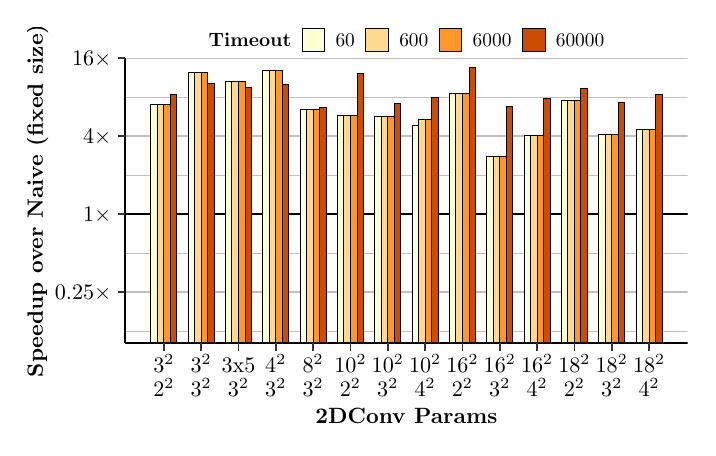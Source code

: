 % Created by tikzDevice version 0.12.4 on 2023-04-19 00:43:28
% !TEX encoding = UTF-8 Unicode
\begin{tikzpicture}[x=1pt,y=1pt]
\definecolor{fillColor}{RGB}{255,255,255}
\path[use as bounding box,fill=fillColor,fill opacity=0.00] (0,0) rectangle (238.49,144.54);
\begin{scope}
\path[clip] (  0.00,  0.00) rectangle (238.49,144.54);
\definecolor{drawColor}{RGB}{255,255,255}
\definecolor{fillColor}{RGB}{255,255,255}

\path[draw=drawColor,line width= 0.6pt,line join=round,line cap=round,fill=fillColor] ( -0.00,  0.00) rectangle (238.49,144.54);
\end{scope}
\begin{scope}
\path[clip] ( 35.22, 30.48) rectangle (238.49,133.51);
\definecolor{fillColor}{RGB}{255,255,255}

\path[fill=fillColor] ( 35.22, 30.48) rectangle (238.49,133.51);
\definecolor{drawColor}{RGB}{190,190,190}

\path[draw=drawColor,line width= 0.1pt,line join=round] ( 35.22, 35.01) --
	(238.49, 35.01);

\path[draw=drawColor,line width= 0.1pt,line join=round] ( 35.22, 63.15) --
	(238.49, 63.15);

\path[draw=drawColor,line width= 0.1pt,line join=round] ( 35.22, 91.29) --
	(238.49, 91.29);

\path[draw=drawColor,line width= 0.1pt,line join=round] ( 35.22,119.44) --
	(238.49,119.44);

\path[draw=drawColor,line width= 0.5pt,line join=round] ( 35.22, 49.08) --
	(238.49, 49.08);

\path[draw=drawColor,line width= 0.5pt,line join=round] ( 35.22, 77.22) --
	(238.49, 77.22);

\path[draw=drawColor,line width= 0.5pt,line join=round] ( 35.22,105.36) --
	(238.49,105.36);

\path[draw=drawColor,line width= 0.5pt,line join=round] ( 35.22,133.51) --
	(238.49,133.51);
\definecolor{drawColor}{RGB}{0,0,0}

\path[draw=drawColor,line width= 0.6pt,line join=round] ( 35.22, 77.22) -- (238.49, 77.22);
\definecolor{fillColor}{RGB}{255,255,212}

\path[draw=drawColor,line width= 0.3pt,fill=fillColor] ( 44.46, 30.48) rectangle ( 46.82,116.77);
\definecolor{fillColor}{RGB}{254,153,41}

\path[draw=drawColor,line width= 0.3pt,fill=fillColor] ( 49.18, 30.48) rectangle ( 51.54,116.77);
\definecolor{fillColor}{RGB}{204,76,2}

\path[draw=drawColor,line width= 0.3pt,fill=fillColor] ( 51.54, 30.48) rectangle ( 53.90,120.41);
\definecolor{fillColor}{RGB}{254,217,142}

\path[draw=drawColor,line width= 0.3pt,fill=fillColor] ( 46.82, 30.48) rectangle ( 49.18,116.77);

\path[draw=drawColor,line width= 0.3pt,fill=fillColor] ( 60.31, 30.48) rectangle ( 62.67,128.33);
\definecolor{fillColor}{RGB}{204,76,2}

\path[draw=drawColor,line width= 0.3pt,fill=fillColor] ( 65.03, 30.48) rectangle ( 67.39,124.57);
\definecolor{fillColor}{RGB}{254,153,41}

\path[draw=drawColor,line width= 0.3pt,fill=fillColor] ( 62.67, 30.48) rectangle ( 65.03,128.33);
\definecolor{fillColor}{RGB}{255,255,212}

\path[draw=drawColor,line width= 0.3pt,fill=fillColor] ( 57.95, 30.48) rectangle ( 60.31,128.33);

\path[draw=drawColor,line width= 0.3pt,fill=fillColor] ( 71.43, 30.48) rectangle ( 73.79,125.19);
\definecolor{fillColor}{RGB}{254,217,142}

\path[draw=drawColor,line width= 0.3pt,fill=fillColor] ( 73.79, 30.48) rectangle ( 76.16,125.19);
\definecolor{fillColor}{RGB}{204,76,2}

\path[draw=drawColor,line width= 0.3pt,fill=fillColor] ( 78.52, 30.48) rectangle ( 80.88,122.99);
\definecolor{fillColor}{RGB}{254,153,41}

\path[draw=drawColor,line width= 0.3pt,fill=fillColor] ( 76.16, 30.48) rectangle ( 78.52,125.19);
\definecolor{fillColor}{RGB}{204,76,2}

\path[draw=drawColor,line width= 0.3pt,fill=fillColor] ( 92.00, 30.48) rectangle ( 94.36,123.98);
\definecolor{fillColor}{RGB}{254,153,41}

\path[draw=drawColor,line width= 0.3pt,fill=fillColor] ( 89.64, 30.48) rectangle ( 92.00,129.03);
\definecolor{fillColor}{RGB}{255,255,212}

\path[draw=drawColor,line width= 0.3pt,fill=fillColor] ( 84.92, 30.48) rectangle ( 87.28,129.03);
\definecolor{fillColor}{RGB}{254,217,142}

\path[draw=drawColor,line width= 0.3pt,fill=fillColor] ( 87.28, 30.48) rectangle ( 89.64,129.03);
\definecolor{fillColor}{RGB}{204,76,2}

\path[draw=drawColor,line width= 0.3pt,fill=fillColor] (105.49, 30.48) rectangle (107.85,115.61);
\definecolor{fillColor}{RGB}{254,153,41}

\path[draw=drawColor,line width= 0.3pt,fill=fillColor] (103.13, 30.48) rectangle (105.49,114.87);
\definecolor{fillColor}{RGB}{254,217,142}

\path[draw=drawColor,line width= 0.3pt,fill=fillColor] (100.77, 30.48) rectangle (103.13,114.87);
\definecolor{fillColor}{RGB}{255,255,212}

\path[draw=drawColor,line width= 0.3pt,fill=fillColor] ( 98.41, 30.48) rectangle (100.77,114.87);
\definecolor{fillColor}{RGB}{254,217,142}

\path[draw=drawColor,line width= 0.3pt,fill=fillColor] (114.26, 30.48) rectangle (116.62,112.67);
\definecolor{fillColor}{RGB}{204,76,2}

\path[draw=drawColor,line width= 0.3pt,fill=fillColor] (118.98, 30.48) rectangle (121.34,127.90);
\definecolor{fillColor}{RGB}{254,153,41}

\path[draw=drawColor,line width= 0.3pt,fill=fillColor] (116.62, 30.48) rectangle (118.98,112.67);
\definecolor{fillColor}{RGB}{255,255,212}

\path[draw=drawColor,line width= 0.3pt,fill=fillColor] (111.90, 30.48) rectangle (114.26,112.67);

\path[draw=drawColor,line width= 0.3pt,fill=fillColor] (125.39, 30.48) rectangle (127.75,112.37);
\definecolor{fillColor}{RGB}{254,217,142}

\path[draw=drawColor,line width= 0.3pt,fill=fillColor] (127.75, 30.48) rectangle (130.11,112.37);
\definecolor{fillColor}{RGB}{204,76,2}

\path[draw=drawColor,line width= 0.3pt,fill=fillColor] (132.47, 30.48) rectangle (134.83,117.22);
\definecolor{fillColor}{RGB}{254,153,41}

\path[draw=drawColor,line width= 0.3pt,fill=fillColor] (130.11, 30.48) rectangle (132.47,112.37);
\definecolor{fillColor}{RGB}{255,255,212}

\path[draw=drawColor,line width= 0.3pt,fill=fillColor] (138.88, 30.48) rectangle (141.24,109.23);
\definecolor{fillColor}{RGB}{254,217,142}

\path[draw=drawColor,line width= 0.3pt,fill=fillColor] (141.24, 30.48) rectangle (143.60,111.36);
\definecolor{fillColor}{RGB}{204,76,2}

\path[draw=drawColor,line width= 0.3pt,fill=fillColor] (145.96, 30.48) rectangle (148.32,119.42);
\definecolor{fillColor}{RGB}{254,153,41}

\path[draw=drawColor,line width= 0.3pt,fill=fillColor] (143.60, 30.48) rectangle (145.96,111.36);
\definecolor{fillColor}{RGB}{255,255,212}

\path[draw=drawColor,line width= 0.3pt,fill=fillColor] (152.37, 30.48) rectangle (154.73,120.75);
\definecolor{fillColor}{RGB}{254,153,41}

\path[draw=drawColor,line width= 0.3pt,fill=fillColor] (157.09, 30.48) rectangle (159.45,120.75);
\definecolor{fillColor}{RGB}{254,217,142}

\path[draw=drawColor,line width= 0.3pt,fill=fillColor] (154.73, 30.48) rectangle (157.09,120.75);
\definecolor{fillColor}{RGB}{204,76,2}

\path[draw=drawColor,line width= 0.3pt,fill=fillColor] (159.45, 30.48) rectangle (161.81,130.35);
\definecolor{fillColor}{RGB}{254,153,41}

\path[draw=drawColor,line width= 0.3pt,fill=fillColor] (170.58, 30.48) rectangle (172.94, 98.04);
\definecolor{fillColor}{RGB}{255,255,212}

\path[draw=drawColor,line width= 0.3pt,fill=fillColor] (165.85, 30.48) rectangle (168.22, 98.04);
\definecolor{fillColor}{RGB}{254,217,142}

\path[draw=drawColor,line width= 0.3pt,fill=fillColor] (168.22, 30.48) rectangle (170.58, 98.04);
\definecolor{fillColor}{RGB}{204,76,2}

\path[draw=drawColor,line width= 0.3pt,fill=fillColor] (172.94, 30.48) rectangle (175.30,116.24);
\definecolor{fillColor}{RGB}{254,153,41}

\path[draw=drawColor,line width= 0.3pt,fill=fillColor] (184.06, 30.48) rectangle (186.42,105.57);
\definecolor{fillColor}{RGB}{254,217,142}

\path[draw=drawColor,line width= 0.3pt,fill=fillColor] (181.70, 30.48) rectangle (184.06,105.57);
\definecolor{fillColor}{RGB}{255,255,212}

\path[draw=drawColor,line width= 0.3pt,fill=fillColor] (179.34, 30.48) rectangle (181.70,105.57);
\definecolor{fillColor}{RGB}{204,76,2}

\path[draw=drawColor,line width= 0.3pt,fill=fillColor] (186.42, 30.48) rectangle (188.79,118.99);
\definecolor{fillColor}{RGB}{254,153,41}

\path[draw=drawColor,line width= 0.3pt,fill=fillColor] (197.55, 30.48) rectangle (199.91,118.33);
\definecolor{fillColor}{RGB}{254,217,142}

\path[draw=drawColor,line width= 0.3pt,fill=fillColor] (195.19, 30.48) rectangle (197.55,118.33);
\definecolor{fillColor}{RGB}{204,76,2}

\path[draw=drawColor,line width= 0.3pt,fill=fillColor] (199.91, 30.48) rectangle (202.27,122.43);
\definecolor{fillColor}{RGB}{255,255,212}

\path[draw=drawColor,line width= 0.3pt,fill=fillColor] (192.83, 30.48) rectangle (195.19,118.33);
\definecolor{fillColor}{RGB}{204,76,2}

\path[draw=drawColor,line width= 0.3pt,fill=fillColor] (213.40, 30.48) rectangle (215.76,117.55);
\definecolor{fillColor}{RGB}{254,217,142}

\path[draw=drawColor,line width= 0.3pt,fill=fillColor] (208.68, 30.48) rectangle (211.04,105.96);
\definecolor{fillColor}{RGB}{255,255,212}

\path[draw=drawColor,line width= 0.3pt,fill=fillColor] (206.32, 30.48) rectangle (208.68,105.96);
\definecolor{fillColor}{RGB}{254,153,41}

\path[draw=drawColor,line width= 0.3pt,fill=fillColor] (211.04, 30.48) rectangle (213.40,105.96);
\definecolor{fillColor}{RGB}{204,76,2}

\path[draw=drawColor,line width= 0.3pt,fill=fillColor] (226.89, 30.48) rectangle (229.25,120.33);
\definecolor{fillColor}{RGB}{254,217,142}

\path[draw=drawColor,line width= 0.3pt,fill=fillColor] (222.17, 30.48) rectangle (224.53,107.84);
\definecolor{fillColor}{RGB}{255,255,212}

\path[draw=drawColor,line width= 0.3pt,fill=fillColor] (219.81, 30.48) rectangle (222.17,107.84);
\definecolor{fillColor}{RGB}{254,153,41}

\path[draw=drawColor,line width= 0.3pt,fill=fillColor] (224.53, 30.48) rectangle (226.89,107.84);
\end{scope}
\begin{scope}
\path[clip] (  0.00,  0.00) rectangle (238.49,144.54);
\definecolor{drawColor}{RGB}{0,0,0}

\path[draw=drawColor,line width= 0.6pt,line join=round] ( 35.22, 30.48) --
	( 35.22,133.51);
\end{scope}
\begin{scope}
\path[clip] (  0.00,  0.00) rectangle (238.49,144.54);
\definecolor{drawColor}{RGB}{0,0,0}

\node[text=drawColor,anchor=base east,inner sep=0pt, outer sep=0pt, scale=  0.80] at ( 30.27, 46.33) {0.25$\times$};

\node[text=drawColor,anchor=base east,inner sep=0pt, outer sep=0pt, scale=  0.80] at ( 30.27, 74.47) {1$\times$};

\node[text=drawColor,anchor=base east,inner sep=0pt, outer sep=0pt, scale=  0.80] at ( 30.27,102.61) {4$\times$};

\node[text=drawColor,anchor=base east,inner sep=0pt, outer sep=0pt, scale=  0.80] at ( 30.27,130.75) {16$\times$};
\end{scope}
\begin{scope}
\path[clip] (  0.00,  0.00) rectangle (238.49,144.54);
\definecolor{drawColor}{gray}{0.20}

\path[draw=drawColor,line width= 0.6pt,line join=round] ( 32.47, 49.08) --
	( 35.22, 49.08);

\path[draw=drawColor,line width= 0.6pt,line join=round] ( 32.47, 77.22) --
	( 35.22, 77.22);

\path[draw=drawColor,line width= 0.6pt,line join=round] ( 32.47,105.36) --
	( 35.22,105.36);

\path[draw=drawColor,line width= 0.6pt,line join=round] ( 32.47,133.51) --
	( 35.22,133.51);
\end{scope}
\begin{scope}
\path[clip] (  0.00,  0.00) rectangle (238.49,144.54);
\definecolor{drawColor}{RGB}{0,0,0}

\path[draw=drawColor,line width= 0.6pt,line join=round] ( 35.22, 30.48) --
	(238.49, 30.48);
\end{scope}
\begin{scope}
\path[clip] (  0.00,  0.00) rectangle (238.49,144.54);
\definecolor{drawColor}{gray}{0.20}

\path[draw=drawColor,line width= 0.6pt,line join=round] ( 49.18, 27.73) --
	( 49.18, 30.48);

\path[draw=drawColor,line width= 0.6pt,line join=round] ( 62.67, 27.73) --
	( 62.67, 30.48);

\path[draw=drawColor,line width= 0.6pt,line join=round] ( 76.16, 27.73) --
	( 76.16, 30.48);

\path[draw=drawColor,line width= 0.6pt,line join=round] ( 89.64, 27.73) --
	( 89.64, 30.48);

\path[draw=drawColor,line width= 0.6pt,line join=round] (103.13, 27.73) --
	(103.13, 30.48);

\path[draw=drawColor,line width= 0.6pt,line join=round] (116.62, 27.73) --
	(116.62, 30.48);

\path[draw=drawColor,line width= 0.6pt,line join=round] (130.11, 27.73) --
	(130.11, 30.48);

\path[draw=drawColor,line width= 0.6pt,line join=round] (143.60, 27.73) --
	(143.60, 30.48);

\path[draw=drawColor,line width= 0.6pt,line join=round] (157.09, 27.73) --
	(157.09, 30.48);

\path[draw=drawColor,line width= 0.6pt,line join=round] (170.58, 27.73) --
	(170.58, 30.48);

\path[draw=drawColor,line width= 0.6pt,line join=round] (184.06, 27.73) --
	(184.06, 30.48);

\path[draw=drawColor,line width= 0.6pt,line join=round] (197.55, 27.73) --
	(197.55, 30.48);

\path[draw=drawColor,line width= 0.6pt,line join=round] (211.04, 27.73) --
	(211.04, 30.48);

\path[draw=drawColor,line width= 0.6pt,line join=round] (224.53, 27.73) --
	(224.53, 30.48);
\end{scope}
\begin{scope}
\path[clip] (  0.00,  0.00) rectangle (238.49,144.54);
\definecolor{drawColor}{RGB}{0,0,0}

\node[text=drawColor,anchor=base,inner sep=0pt, outer sep=0pt, scale=  0.80] at ( 49.18, 20.02) {3$^2$};

\node[text=drawColor,anchor=base,inner sep=0pt, outer sep=0pt, scale=  0.80] at ( 49.18, 11.38) {2$^2$};

\node[text=drawColor,anchor=base,inner sep=0pt, outer sep=0pt, scale=  0.80] at ( 62.67, 20.02) {3$^2$};

\node[text=drawColor,anchor=base,inner sep=0pt, outer sep=0pt, scale=  0.80] at ( 62.67, 11.38) {3$^2$};

\node[text=drawColor,anchor=base,inner sep=0pt, outer sep=0pt, scale=  0.80] at ( 76.16, 20.02) {3x5};

\node[text=drawColor,anchor=base,inner sep=0pt, outer sep=0pt, scale=  0.80] at ( 76.16, 11.38) {3$^2$};

\node[text=drawColor,anchor=base,inner sep=0pt, outer sep=0pt, scale=  0.80] at ( 89.64, 20.02) {4$^2$};

\node[text=drawColor,anchor=base,inner sep=0pt, outer sep=0pt, scale=  0.80] at ( 89.64, 11.38) {3$^2$};

\node[text=drawColor,anchor=base,inner sep=0pt, outer sep=0pt, scale=  0.80] at (103.13, 20.02) {8$^2$};

\node[text=drawColor,anchor=base,inner sep=0pt, outer sep=0pt, scale=  0.80] at (103.13, 11.38) {3$^2$};

\node[text=drawColor,anchor=base,inner sep=0pt, outer sep=0pt, scale=  0.80] at (116.62, 20.02) {10$^2$};

\node[text=drawColor,anchor=base,inner sep=0pt, outer sep=0pt, scale=  0.80] at (116.62, 11.38) {2$^2$};

\node[text=drawColor,anchor=base,inner sep=0pt, outer sep=0pt, scale=  0.80] at (130.11, 20.02) {10$^2$};

\node[text=drawColor,anchor=base,inner sep=0pt, outer sep=0pt, scale=  0.80] at (130.11, 11.38) {3$^2$};

\node[text=drawColor,anchor=base,inner sep=0pt, outer sep=0pt, scale=  0.80] at (143.60, 20.02) {10$^2$};

\node[text=drawColor,anchor=base,inner sep=0pt, outer sep=0pt, scale=  0.80] at (143.60, 11.38) {4$^2$};

\node[text=drawColor,anchor=base,inner sep=0pt, outer sep=0pt, scale=  0.80] at (157.09, 20.02) {16$^2$};

\node[text=drawColor,anchor=base,inner sep=0pt, outer sep=0pt, scale=  0.80] at (157.09, 11.38) {2$^2$};

\node[text=drawColor,anchor=base,inner sep=0pt, outer sep=0pt, scale=  0.80] at (170.58, 20.02) {16$^2$};

\node[text=drawColor,anchor=base,inner sep=0pt, outer sep=0pt, scale=  0.80] at (170.58, 11.38) {3$^2$};

\node[text=drawColor,anchor=base,inner sep=0pt, outer sep=0pt, scale=  0.80] at (184.06, 20.02) {16$^2$};

\node[text=drawColor,anchor=base,inner sep=0pt, outer sep=0pt, scale=  0.80] at (184.06, 11.38) {4$^2$};

\node[text=drawColor,anchor=base,inner sep=0pt, outer sep=0pt, scale=  0.80] at (197.55, 20.02) {18$^2$};

\node[text=drawColor,anchor=base,inner sep=0pt, outer sep=0pt, scale=  0.80] at (197.55, 11.38) {2$^2$};

\node[text=drawColor,anchor=base,inner sep=0pt, outer sep=0pt, scale=  0.80] at (211.04, 20.02) {18$^2$};

\node[text=drawColor,anchor=base,inner sep=0pt, outer sep=0pt, scale=  0.80] at (211.04, 11.38) {3$^2$};

\node[text=drawColor,anchor=base,inner sep=0pt, outer sep=0pt, scale=  0.80] at (224.53, 20.02) {18$^2$};

\node[text=drawColor,anchor=base,inner sep=0pt, outer sep=0pt, scale=  0.80] at (224.53, 11.38) {4$^2$};
\end{scope}
\begin{scope}
\path[clip] (  0.00,  0.00) rectangle (238.49,144.54);
\definecolor{drawColor}{RGB}{0,0,0}

\node[text=drawColor,anchor=base,inner sep=0pt, outer sep=0pt, scale=  0.80] at (136.85,  1.56) {\bfseries 2DConv Params};
\end{scope}
\begin{scope}
\path[clip] (  0.00,  0.00) rectangle (238.49,144.54);
\definecolor{drawColor}{RGB}{0,0,0}

\node[text=drawColor,rotate= 90.00,anchor=base,inner sep=0pt, outer sep=0pt, scale=  0.80] at (  5.52, 81.99) {\bfseries Speedup over Naive (fixed size)};
\end{scope}
\begin{scope}
\path[clip] (  0.00,  0.00) rectangle (238.49,144.54);
\definecolor{drawColor}{RGB}{0,0,0}

\node[text=drawColor,anchor=base west,inner sep=0pt, outer sep=0pt, scale=  0.70] at ( 65.37,137.61) {\bfseries Timeout};
\end{scope}
\begin{scope}
\path[clip] (  0.00,  0.00) rectangle (238.49,144.54);
\definecolor{drawColor}{RGB}{0,0,0}
\definecolor{fillColor}{RGB}{255,255,212}

\path[draw=drawColor,line width= 0.3pt,fill=fillColor] ( 99.15,135.93) rectangle (107.33,144.11);
\end{scope}
\begin{scope}
\path[clip] (  0.00,  0.00) rectangle (238.49,144.54);
\definecolor{drawColor}{RGB}{0,0,0}
\definecolor{fillColor}{RGB}{254,217,142}

\path[draw=drawColor,line width= 0.3pt,fill=fillColor] (122.18,135.93) rectangle (130.36,144.11);
\end{scope}
\begin{scope}
\path[clip] (  0.00,  0.00) rectangle (238.49,144.54);
\definecolor{drawColor}{RGB}{0,0,0}
\definecolor{fillColor}{RGB}{254,153,41}

\path[draw=drawColor,line width= 0.3pt,fill=fillColor] (148.71,135.93) rectangle (156.89,144.11);
\end{scope}
\begin{scope}
\path[clip] (  0.00,  0.00) rectangle (238.49,144.54);
\definecolor{drawColor}{RGB}{0,0,0}
\definecolor{fillColor}{RGB}{204,76,2}

\path[draw=drawColor,line width= 0.3pt,fill=fillColor] (178.74,135.93) rectangle (186.92,144.11);
\end{scope}
\begin{scope}
\path[clip] (  0.00,  0.00) rectangle (238.49,144.54);
\definecolor{drawColor}{RGB}{0,0,0}

\node[text=drawColor,anchor=base west,inner sep=0pt, outer sep=0pt, scale=  0.70] at (111.25,137.61) {60};
\end{scope}
\begin{scope}
\path[clip] (  0.00,  0.00) rectangle (238.49,144.54);
\definecolor{drawColor}{RGB}{0,0,0}

\node[text=drawColor,anchor=base west,inner sep=0pt, outer sep=0pt, scale=  0.70] at (134.29,137.61) {600};
\end{scope}
\begin{scope}
\path[clip] (  0.00,  0.00) rectangle (238.49,144.54);
\definecolor{drawColor}{RGB}{0,0,0}

\node[text=drawColor,anchor=base west,inner sep=0pt, outer sep=0pt, scale=  0.70] at (160.82,137.61) {6000};
\end{scope}
\begin{scope}
\path[clip] (  0.00,  0.00) rectangle (238.49,144.54);
\definecolor{drawColor}{RGB}{0,0,0}

\node[text=drawColor,anchor=base west,inner sep=0pt, outer sep=0pt, scale=  0.70] at (190.85,137.61) {60000};
\end{scope}
\end{tikzpicture}
